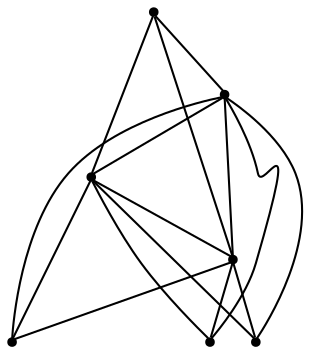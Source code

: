 graph {
  node [shape=point,comment="{\"directed\":false,\"doi\":\"10.4230/LIPIcs.GD.2024.5\",\"figure\":\"4 (2)\"}"]

  v0 [pos="1963.7076313400735,2329.473463793293"]
  v1 [pos="1354.5313142430402,2329.4734637932934"]
  v2 [pos="1506.823422047386,2633.988703768916"]
  v3 [pos="1355.2023771629492,2937.832787435413"]
  v4 [pos="1958.9145428120491,2937.8327874354136"]
  v5 [pos="1456.059470907009,2684.7445499535684"]
  v6 [pos="1659.1195999831643,2633.9887037689164"]

  v0 -- v5 [id="-1",pos="1963.7076313400735,2329.473463793293 1760.6472796786056,2532.484895388086 1760.6472796786056,2633.9884494467074 1709.8833285382284,2684.7445499535684 1659.1193773978514,2735.496326982879 1557.5871506024503,2735.496326982879 1456.059470907009,2684.7445499535684"]
  v5 -- v6 [id="-2",pos="1456.059470907009,2684.7445499535684 1659.1195999831643,2633.9887037689164 1659.1195999831643,2633.9887037689164 1659.1195999831643,2633.9887037689164"]
  v2 -- v6 [id="-3",pos="1506.823422047386,2633.988703768916 1659.1195999831643,2633.9887037689164 1659.1195999831643,2633.9887037689164 1659.1195999831643,2633.9887037689164"]
  v6 -- v3 [id="-4",pos="1659.1195999831643,2633.9887037689164 1355.2023771629492,2937.832787435413 1355.2023771629492,2937.832787435413 1355.2023771629492,2937.832787435413"]
  v6 -- v4 [id="-5",pos="1659.1195999831643,2633.9887037689164 1958.9145428120491,2937.8327874354136 1958.9145428120491,2937.8327874354136 1958.9145428120491,2937.8327874354136"]
  v6 -- v0 [id="-6",pos="1659.1195999831643,2633.9887037689164 1963.7076313400735,2329.473463793293 1963.7076313400735,2329.473463793293 1963.7076313400735,2329.473463793293"]
  v6 -- v1 [id="-7",pos="1659.1195999831643,2633.9887037689164 1354.5313142430402,2329.4734637932934 1354.5313142430402,2329.4734637932934 1354.5313142430402,2329.4734637932934"]
  v5 -- v1 [id="-8",pos="1456.059470907009,2684.7445499535684 1608.3554262574744,2684.7445499535684 1659.1193773978514,2684.7445499535684 1684.50135296804,2667.8232217884565 1709.8833285382284,2650.9059627786864 1709.8833285382284,2617.0711904369373 1646.4283260169534,2562.0902893968405 1582.9692533642462,2507.109134034535 1456.0592483216963,2430.9813413294646 1354.5313142430402,2329.4734637932934"]
  v5 -- v4 [id="-9",pos="1456.059470907009,2684.7445499535684 1506.8231994620733,2786.2481040121897 1811.4112308189826,2786.2481040121897 1958.9145428120491,2937.8327874354136"]
  v2 -- v0 [id="-10",pos="1506.823422047386,2633.988703768916 1582.9693805558534,2710.120565629328 1659.119631781066,2710.120565629328 1697.1925315405451,2672.0526001214516 1735.2655584916315,2633.9887037689164 1735.2655584916315,2557.860911063846 1963.7076313400735,2329.473463793293"]
  v2 -- v1 [id="-11",pos="1506.823422047386,2633.988703768916 1633.7375290192701,2659.364719444676 1659.119631781066,2659.364719444676 1671.8105559703565,2650.9059627786864 1684.5016073512545,2642.4474604349057 1684.5016073512545,2625.5299471029266 1627.3900318589087,2572.665769806998 1570.2784563665628,2519.7970147113106 1456.0595027049108,2430.9813413294646 1354.5313142430402,2329.4734637932934"]
  v2 -- v3 [id="-12",pos="1506.823422047386,2633.988703768916 1489.9021367984953,2752.413840314858 1439.1381856581183,2853.9173943734795 1355.2023771629492,2937.832787435413"]
  v5 -- v2 [id="-13",pos="1456.059470907009,2684.7445499535684 1506.823422047386,2633.988703768916 1506.823422047386,2633.988703768916 1506.823422047386,2633.988703768916"]
  v5 -- v3 [id="-14",pos="1456.059470907009,2684.7445499535684 1456.0592483216963,2786.2481040121897 1422.2166142281114,2870.834399061041 1355.2023771629492,2937.832787435413"]
  v2 -- v4 [id="-15",pos="1506.823422047386,2633.988703768916 1506.8234538452878,2811.6241196879496 1735.2655584916315,2710.120565629328 1958.9145428120491,2937.8327874354136"]
}
